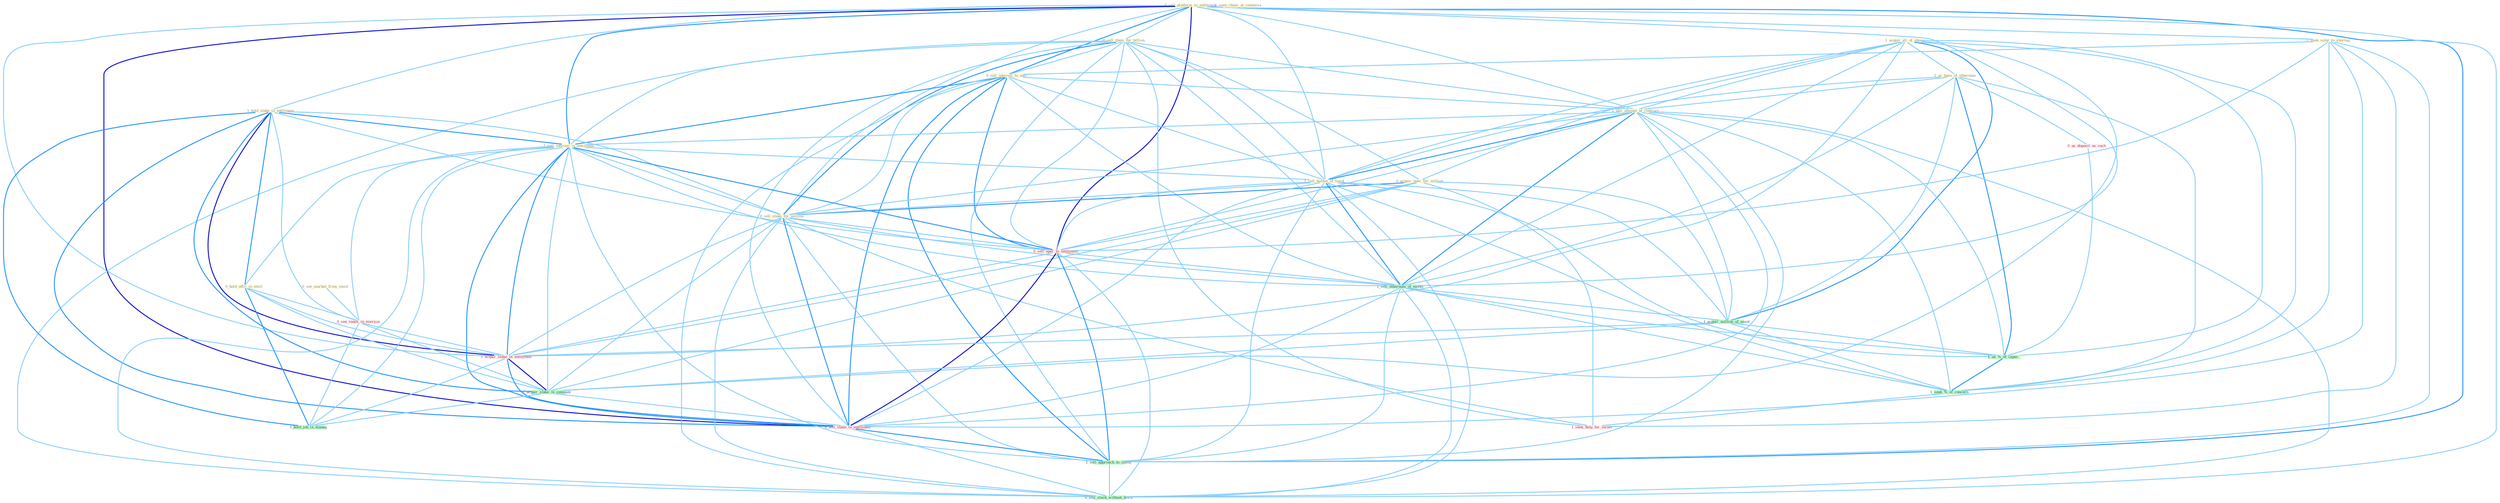 Graph G{ 
    node
    [shape=polygon,style=filled,width=.5,height=.06,color="#BDFCC9",fixedsize=true,fontsize=4,
    fontcolor="#2f4f4f"];
    {node
    [color="#ffffe0", fontcolor="#8b7d6b"] "1_acquir_all_of_share " "0_sell_platform_to_entitynam " "0_sell_them_for_billion " "1_seek_solut_to_shortag " "1_us_base_of_othernum " "0_sell_interest_to_unit " "1_seen_chanc_at_commiss " "1_sell_amount_of_contract " "1_hold_stake_in_entitynam " "1_sell_interest_in_entitynam " "0_see_market_from_insid " "0_hold_offic_in_elect " "0_acquir_oper_for_million " "1_sell_basket_of_stock " "0_sell_stake_for_million "}
{node [color="#fff0f5", fontcolor="#b22222"] "0_sell_oper_to_entitynam " "0_see_vaniti_in_everyon " "0_us_deposit_as_cach " "1_acquir_stake_in_entitynam " "0_sell_stake_to_entitynam " "1_seek_help_for_owner "}
edge [color="#B0E2FF"];

	"1_acquir_all_of_share " -- "1_us_base_of_othernum " [w="1", color="#87cefa" ];
	"1_acquir_all_of_share " -- "1_sell_amount_of_contract " [w="1", color="#87cefa" ];
	"1_acquir_all_of_share " -- "0_acquir_oper_for_million " [w="1", color="#87cefa" ];
	"1_acquir_all_of_share " -- "1_sell_basket_of_stock " [w="1", color="#87cefa" ];
	"1_acquir_all_of_share " -- "1_sell_othernum_of_model " [w="1", color="#87cefa" ];
	"1_acquir_all_of_share " -- "1_acquir_million_of_asset " [w="2", color="#1e90ff" , len=0.8];
	"1_acquir_all_of_share " -- "1_acquir_stake_in_entitynam " [w="1", color="#87cefa" ];
	"1_acquir_all_of_share " -- "1_acquir_stake_in_compani " [w="1", color="#87cefa" ];
	"1_acquir_all_of_share " -- "1_us_%_of_capac " [w="1", color="#87cefa" ];
	"1_acquir_all_of_share " -- "1_seek_%_of_concern " [w="1", color="#87cefa" ];
	"0_sell_platform_to_entitynam " -- "0_sell_them_for_billion " [w="1", color="#87cefa" ];
	"0_sell_platform_to_entitynam " -- "1_seek_solut_to_shortag " [w="1", color="#87cefa" ];
	"0_sell_platform_to_entitynam " -- "0_sell_interest_to_unit " [w="2", color="#1e90ff" , len=0.8];
	"0_sell_platform_to_entitynam " -- "1_sell_amount_of_contract " [w="1", color="#87cefa" ];
	"0_sell_platform_to_entitynam " -- "1_hold_stake_in_entitynam " [w="1", color="#87cefa" ];
	"0_sell_platform_to_entitynam " -- "1_sell_interest_in_entitynam " [w="2", color="#1e90ff" , len=0.8];
	"0_sell_platform_to_entitynam " -- "1_sell_basket_of_stock " [w="1", color="#87cefa" ];
	"0_sell_platform_to_entitynam " -- "0_sell_stake_for_million " [w="1", color="#87cefa" ];
	"0_sell_platform_to_entitynam " -- "0_sell_oper_to_entitynam " [w="3", color="#0000cd" , len=0.6];
	"0_sell_platform_to_entitynam " -- "1_sell_othernum_of_model " [w="1", color="#87cefa" ];
	"0_sell_platform_to_entitynam " -- "1_acquir_stake_in_entitynam " [w="1", color="#87cefa" ];
	"0_sell_platform_to_entitynam " -- "0_sell_stake_to_entitynam " [w="3", color="#0000cd" , len=0.6];
	"0_sell_platform_to_entitynam " -- "1_sell_approach_to_client " [w="2", color="#1e90ff" , len=0.8];
	"0_sell_platform_to_entitynam " -- "0_sell_stock_without_hitch " [w="1", color="#87cefa" ];
	"0_sell_them_for_billion " -- "0_sell_interest_to_unit " [w="1", color="#87cefa" ];
	"0_sell_them_for_billion " -- "1_sell_amount_of_contract " [w="1", color="#87cefa" ];
	"0_sell_them_for_billion " -- "1_sell_interest_in_entitynam " [w="1", color="#87cefa" ];
	"0_sell_them_for_billion " -- "0_acquir_oper_for_million " [w="1", color="#87cefa" ];
	"0_sell_them_for_billion " -- "1_sell_basket_of_stock " [w="1", color="#87cefa" ];
	"0_sell_them_for_billion " -- "0_sell_stake_for_million " [w="2", color="#1e90ff" , len=0.8];
	"0_sell_them_for_billion " -- "0_sell_oper_to_entitynam " [w="1", color="#87cefa" ];
	"0_sell_them_for_billion " -- "1_sell_othernum_of_model " [w="1", color="#87cefa" ];
	"0_sell_them_for_billion " -- "0_sell_stake_to_entitynam " [w="1", color="#87cefa" ];
	"0_sell_them_for_billion " -- "1_sell_approach_to_client " [w="1", color="#87cefa" ];
	"0_sell_them_for_billion " -- "0_sell_stock_without_hitch " [w="1", color="#87cefa" ];
	"0_sell_them_for_billion " -- "1_seek_help_for_owner " [w="1", color="#87cefa" ];
	"1_seek_solut_to_shortag " -- "0_sell_interest_to_unit " [w="1", color="#87cefa" ];
	"1_seek_solut_to_shortag " -- "0_sell_oper_to_entitynam " [w="1", color="#87cefa" ];
	"1_seek_solut_to_shortag " -- "0_sell_stake_to_entitynam " [w="1", color="#87cefa" ];
	"1_seek_solut_to_shortag " -- "1_sell_approach_to_client " [w="1", color="#87cefa" ];
	"1_seek_solut_to_shortag " -- "1_seek_%_of_concern " [w="1", color="#87cefa" ];
	"1_seek_solut_to_shortag " -- "1_seek_help_for_owner " [w="1", color="#87cefa" ];
	"1_us_base_of_othernum " -- "1_sell_amount_of_contract " [w="1", color="#87cefa" ];
	"1_us_base_of_othernum " -- "1_sell_basket_of_stock " [w="1", color="#87cefa" ];
	"1_us_base_of_othernum " -- "1_sell_othernum_of_model " [w="1", color="#87cefa" ];
	"1_us_base_of_othernum " -- "1_acquir_million_of_asset " [w="1", color="#87cefa" ];
	"1_us_base_of_othernum " -- "0_us_deposit_as_cach " [w="1", color="#87cefa" ];
	"1_us_base_of_othernum " -- "1_us_%_of_capac " [w="2", color="#1e90ff" , len=0.8];
	"1_us_base_of_othernum " -- "1_seek_%_of_concern " [w="1", color="#87cefa" ];
	"0_sell_interest_to_unit " -- "1_sell_amount_of_contract " [w="1", color="#87cefa" ];
	"0_sell_interest_to_unit " -- "1_sell_interest_in_entitynam " [w="2", color="#1e90ff" , len=0.8];
	"0_sell_interest_to_unit " -- "1_sell_basket_of_stock " [w="1", color="#87cefa" ];
	"0_sell_interest_to_unit " -- "0_sell_stake_for_million " [w="1", color="#87cefa" ];
	"0_sell_interest_to_unit " -- "0_sell_oper_to_entitynam " [w="2", color="#1e90ff" , len=0.8];
	"0_sell_interest_to_unit " -- "1_sell_othernum_of_model " [w="1", color="#87cefa" ];
	"0_sell_interest_to_unit " -- "0_sell_stake_to_entitynam " [w="2", color="#1e90ff" , len=0.8];
	"0_sell_interest_to_unit " -- "1_sell_approach_to_client " [w="2", color="#1e90ff" , len=0.8];
	"0_sell_interest_to_unit " -- "0_sell_stock_without_hitch " [w="1", color="#87cefa" ];
	"1_sell_amount_of_contract " -- "1_sell_interest_in_entitynam " [w="1", color="#87cefa" ];
	"1_sell_amount_of_contract " -- "1_sell_basket_of_stock " [w="2", color="#1e90ff" , len=0.8];
	"1_sell_amount_of_contract " -- "0_sell_stake_for_million " [w="1", color="#87cefa" ];
	"1_sell_amount_of_contract " -- "0_sell_oper_to_entitynam " [w="1", color="#87cefa" ];
	"1_sell_amount_of_contract " -- "1_sell_othernum_of_model " [w="2", color="#1e90ff" , len=0.8];
	"1_sell_amount_of_contract " -- "1_acquir_million_of_asset " [w="1", color="#87cefa" ];
	"1_sell_amount_of_contract " -- "0_sell_stake_to_entitynam " [w="1", color="#87cefa" ];
	"1_sell_amount_of_contract " -- "1_us_%_of_capac " [w="1", color="#87cefa" ];
	"1_sell_amount_of_contract " -- "1_sell_approach_to_client " [w="1", color="#87cefa" ];
	"1_sell_amount_of_contract " -- "0_sell_stock_without_hitch " [w="1", color="#87cefa" ];
	"1_sell_amount_of_contract " -- "1_seek_%_of_concern " [w="1", color="#87cefa" ];
	"1_hold_stake_in_entitynam " -- "1_sell_interest_in_entitynam " [w="2", color="#1e90ff" , len=0.8];
	"1_hold_stake_in_entitynam " -- "0_hold_offic_in_elect " [w="2", color="#1e90ff" , len=0.8];
	"1_hold_stake_in_entitynam " -- "0_sell_stake_for_million " [w="1", color="#87cefa" ];
	"1_hold_stake_in_entitynam " -- "0_sell_oper_to_entitynam " [w="1", color="#87cefa" ];
	"1_hold_stake_in_entitynam " -- "0_see_vaniti_in_everyon " [w="1", color="#87cefa" ];
	"1_hold_stake_in_entitynam " -- "1_acquir_stake_in_entitynam " [w="3", color="#0000cd" , len=0.6];
	"1_hold_stake_in_entitynam " -- "1_acquir_stake_in_compani " [w="2", color="#1e90ff" , len=0.8];
	"1_hold_stake_in_entitynam " -- "0_sell_stake_to_entitynam " [w="2", color="#1e90ff" , len=0.8];
	"1_hold_stake_in_entitynam " -- "1_hold_job_in_manag " [w="2", color="#1e90ff" , len=0.8];
	"1_sell_interest_in_entitynam " -- "0_hold_offic_in_elect " [w="1", color="#87cefa" ];
	"1_sell_interest_in_entitynam " -- "1_sell_basket_of_stock " [w="1", color="#87cefa" ];
	"1_sell_interest_in_entitynam " -- "0_sell_stake_for_million " [w="1", color="#87cefa" ];
	"1_sell_interest_in_entitynam " -- "0_sell_oper_to_entitynam " [w="2", color="#1e90ff" , len=0.8];
	"1_sell_interest_in_entitynam " -- "1_sell_othernum_of_model " [w="1", color="#87cefa" ];
	"1_sell_interest_in_entitynam " -- "0_see_vaniti_in_everyon " [w="1", color="#87cefa" ];
	"1_sell_interest_in_entitynam " -- "1_acquir_stake_in_entitynam " [w="2", color="#1e90ff" , len=0.8];
	"1_sell_interest_in_entitynam " -- "1_acquir_stake_in_compani " [w="1", color="#87cefa" ];
	"1_sell_interest_in_entitynam " -- "0_sell_stake_to_entitynam " [w="2", color="#1e90ff" , len=0.8];
	"1_sell_interest_in_entitynam " -- "1_sell_approach_to_client " [w="1", color="#87cefa" ];
	"1_sell_interest_in_entitynam " -- "1_hold_job_in_manag " [w="1", color="#87cefa" ];
	"1_sell_interest_in_entitynam " -- "0_sell_stock_without_hitch " [w="1", color="#87cefa" ];
	"0_see_market_from_insid " -- "0_see_vaniti_in_everyon " [w="1", color="#87cefa" ];
	"0_hold_offic_in_elect " -- "0_see_vaniti_in_everyon " [w="1", color="#87cefa" ];
	"0_hold_offic_in_elect " -- "1_acquir_stake_in_entitynam " [w="1", color="#87cefa" ];
	"0_hold_offic_in_elect " -- "1_acquir_stake_in_compani " [w="1", color="#87cefa" ];
	"0_hold_offic_in_elect " -- "1_hold_job_in_manag " [w="2", color="#1e90ff" , len=0.8];
	"0_acquir_oper_for_million " -- "0_sell_stake_for_million " [w="2", color="#1e90ff" , len=0.8];
	"0_acquir_oper_for_million " -- "0_sell_oper_to_entitynam " [w="1", color="#87cefa" ];
	"0_acquir_oper_for_million " -- "1_acquir_million_of_asset " [w="1", color="#87cefa" ];
	"0_acquir_oper_for_million " -- "1_acquir_stake_in_entitynam " [w="1", color="#87cefa" ];
	"0_acquir_oper_for_million " -- "1_acquir_stake_in_compani " [w="1", color="#87cefa" ];
	"0_acquir_oper_for_million " -- "1_seek_help_for_owner " [w="1", color="#87cefa" ];
	"1_sell_basket_of_stock " -- "0_sell_stake_for_million " [w="1", color="#87cefa" ];
	"1_sell_basket_of_stock " -- "0_sell_oper_to_entitynam " [w="1", color="#87cefa" ];
	"1_sell_basket_of_stock " -- "1_sell_othernum_of_model " [w="2", color="#1e90ff" , len=0.8];
	"1_sell_basket_of_stock " -- "1_acquir_million_of_asset " [w="1", color="#87cefa" ];
	"1_sell_basket_of_stock " -- "0_sell_stake_to_entitynam " [w="1", color="#87cefa" ];
	"1_sell_basket_of_stock " -- "1_us_%_of_capac " [w="1", color="#87cefa" ];
	"1_sell_basket_of_stock " -- "1_sell_approach_to_client " [w="1", color="#87cefa" ];
	"1_sell_basket_of_stock " -- "0_sell_stock_without_hitch " [w="1", color="#87cefa" ];
	"1_sell_basket_of_stock " -- "1_seek_%_of_concern " [w="1", color="#87cefa" ];
	"0_sell_stake_for_million " -- "0_sell_oper_to_entitynam " [w="1", color="#87cefa" ];
	"0_sell_stake_for_million " -- "1_sell_othernum_of_model " [w="1", color="#87cefa" ];
	"0_sell_stake_for_million " -- "1_acquir_stake_in_entitynam " [w="1", color="#87cefa" ];
	"0_sell_stake_for_million " -- "1_acquir_stake_in_compani " [w="1", color="#87cefa" ];
	"0_sell_stake_for_million " -- "0_sell_stake_to_entitynam " [w="2", color="#1e90ff" , len=0.8];
	"0_sell_stake_for_million " -- "1_sell_approach_to_client " [w="1", color="#87cefa" ];
	"0_sell_stake_for_million " -- "0_sell_stock_without_hitch " [w="1", color="#87cefa" ];
	"0_sell_stake_for_million " -- "1_seek_help_for_owner " [w="1", color="#87cefa" ];
	"0_sell_oper_to_entitynam " -- "1_sell_othernum_of_model " [w="1", color="#87cefa" ];
	"0_sell_oper_to_entitynam " -- "1_acquir_stake_in_entitynam " [w="1", color="#87cefa" ];
	"0_sell_oper_to_entitynam " -- "0_sell_stake_to_entitynam " [w="3", color="#0000cd" , len=0.6];
	"0_sell_oper_to_entitynam " -- "1_sell_approach_to_client " [w="2", color="#1e90ff" , len=0.8];
	"0_sell_oper_to_entitynam " -- "0_sell_stock_without_hitch " [w="1", color="#87cefa" ];
	"1_sell_othernum_of_model " -- "1_acquir_million_of_asset " [w="1", color="#87cefa" ];
	"1_sell_othernum_of_model " -- "0_sell_stake_to_entitynam " [w="1", color="#87cefa" ];
	"1_sell_othernum_of_model " -- "1_us_%_of_capac " [w="1", color="#87cefa" ];
	"1_sell_othernum_of_model " -- "1_sell_approach_to_client " [w="1", color="#87cefa" ];
	"1_sell_othernum_of_model " -- "0_sell_stock_without_hitch " [w="1", color="#87cefa" ];
	"1_sell_othernum_of_model " -- "1_seek_%_of_concern " [w="1", color="#87cefa" ];
	"0_see_vaniti_in_everyon " -- "1_acquir_stake_in_entitynam " [w="1", color="#87cefa" ];
	"0_see_vaniti_in_everyon " -- "1_acquir_stake_in_compani " [w="1", color="#87cefa" ];
	"0_see_vaniti_in_everyon " -- "1_hold_job_in_manag " [w="1", color="#87cefa" ];
	"1_acquir_million_of_asset " -- "1_acquir_stake_in_entitynam " [w="1", color="#87cefa" ];
	"1_acquir_million_of_asset " -- "1_acquir_stake_in_compani " [w="1", color="#87cefa" ];
	"1_acquir_million_of_asset " -- "1_us_%_of_capac " [w="1", color="#87cefa" ];
	"1_acquir_million_of_asset " -- "1_seek_%_of_concern " [w="1", color="#87cefa" ];
	"0_us_deposit_as_cach " -- "1_us_%_of_capac " [w="1", color="#87cefa" ];
	"1_acquir_stake_in_entitynam " -- "1_acquir_stake_in_compani " [w="3", color="#0000cd" , len=0.6];
	"1_acquir_stake_in_entitynam " -- "0_sell_stake_to_entitynam " [w="2", color="#1e90ff" , len=0.8];
	"1_acquir_stake_in_entitynam " -- "1_hold_job_in_manag " [w="1", color="#87cefa" ];
	"1_acquir_stake_in_compani " -- "0_sell_stake_to_entitynam " [w="1", color="#87cefa" ];
	"1_acquir_stake_in_compani " -- "1_hold_job_in_manag " [w="1", color="#87cefa" ];
	"0_sell_stake_to_entitynam " -- "1_sell_approach_to_client " [w="2", color="#1e90ff" , len=0.8];
	"0_sell_stake_to_entitynam " -- "0_sell_stock_without_hitch " [w="1", color="#87cefa" ];
	"1_us_%_of_capac " -- "1_seek_%_of_concern " [w="2", color="#1e90ff" , len=0.8];
	"1_sell_approach_to_client " -- "0_sell_stock_without_hitch " [w="1", color="#87cefa" ];
	"1_seek_%_of_concern " -- "1_seek_help_for_owner " [w="1", color="#87cefa" ];
}
